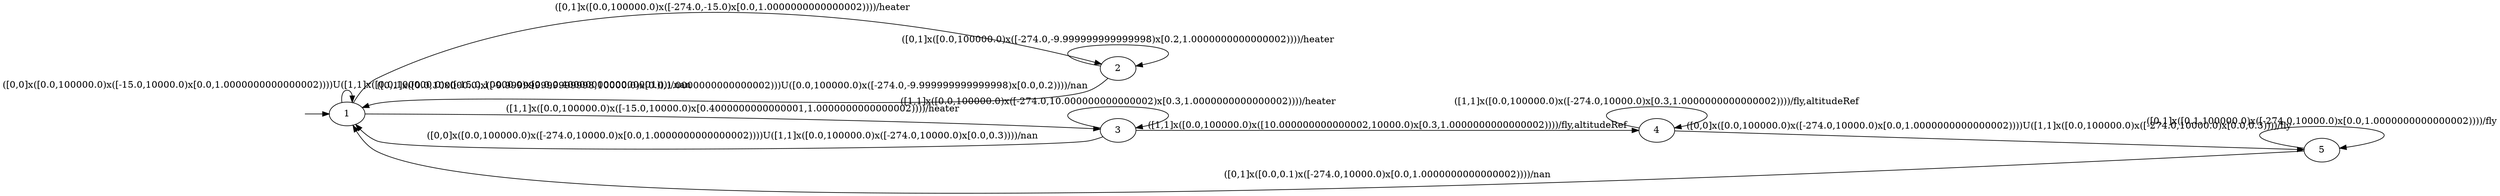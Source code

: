 digraph marsHelicopter{
 rankdir=LR;
1[label=1]
XX1 [color=white, label=""]2[label=2]
3[label=3]
4[label=4]
5[label=5]
XX1 -> 1
1 -> 2 [label="([0,1]x([0.0,100000.0)x([-274.0,-15.0)x[0.0,1.0000000000000002))))/heater"]
1 -> 3 [label="([1,1]x([0.0,100000.0)x([-15.0,10000.0)x[0.4000000000000001,1.0000000000000002))))/heater"]
1 -> 1 [label="([0,0]x([0.0,100000.0)x([-15.0,10000.0)x[0.0,1.0000000000000002))))U([1,1]x([0.0,100000.0)x([-15.0,10000.0)x[0.0,0.4000000000000001))))/nan"]
2 -> 2 [label="([0,1]x([0.0,100000.0)x([-274.0,-9.999999999999998)x[0.2,1.0000000000000002))))/heater"]
2 -> 1 [label="([0,1]x([0.0,100000.0)x([-9.999999999999998,10000.0)x[0.0,1.0000000000000002)))U([0.0,100000.0)x([-274.0,-9.999999999999998)x[0.0,0.2))))/nan"]
3 -> 3 [label="([1,1]x([0.0,100000.0)x([-274.0,10.000000000000002)x[0.3,1.0000000000000002))))/heater"]
3 -> 4 [label="([1,1]x([0.0,100000.0)x([10.000000000000002,10000.0)x[0.3,1.0000000000000002))))/fly,altitudeRef"]
3 -> 1 [label="([0,0]x([0.0,100000.0)x([-274.0,10000.0)x[0.0,1.0000000000000002))))U([1,1]x([0.0,100000.0)x([-274.0,10000.0)x[0.0,0.3))))/nan"]
4 -> 4 [label="([1,1]x([0.0,100000.0)x([-274.0,10000.0)x[0.3,1.0000000000000002))))/fly,altitudeRef"]
4 -> 5 [label="([0,0]x([0.0,100000.0)x([-274.0,10000.0)x[0.0,1.0000000000000002))))U([1,1]x([0.0,100000.0)x([-274.0,10000.0)x[0.0,0.3))))/fly"]
5 -> 1 [label="([0,1]x([0.0,0.1)x([-274.0,10000.0)x[0.0,1.0000000000000002))))/nan"]
5 -> 5 [label="([0,1]x([0.1,100000.0)x([-274.0,10000.0)x[0.0,1.0000000000000002))))/fly"]
}